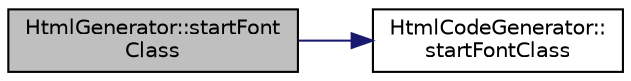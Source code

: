 digraph "HtmlGenerator::startFontClass"
{
 // LATEX_PDF_SIZE
  edge [fontname="Helvetica",fontsize="10",labelfontname="Helvetica",labelfontsize="10"];
  node [fontname="Helvetica",fontsize="10",shape=record];
  rankdir="LR";
  Node1 [label="HtmlGenerator::startFont\lClass",height=0.2,width=0.4,color="black", fillcolor="grey75", style="filled", fontcolor="black",tooltip=" "];
  Node1 -> Node2 [color="midnightblue",fontsize="10",style="solid",fontname="Helvetica"];
  Node2 [label="HtmlCodeGenerator::\lstartFontClass",height=0.2,width=0.4,color="black", fillcolor="white", style="filled",URL="$classHtmlCodeGenerator.html#a45f7acb5bda9a7225b6091f9a38ee93b",tooltip=" "];
}

